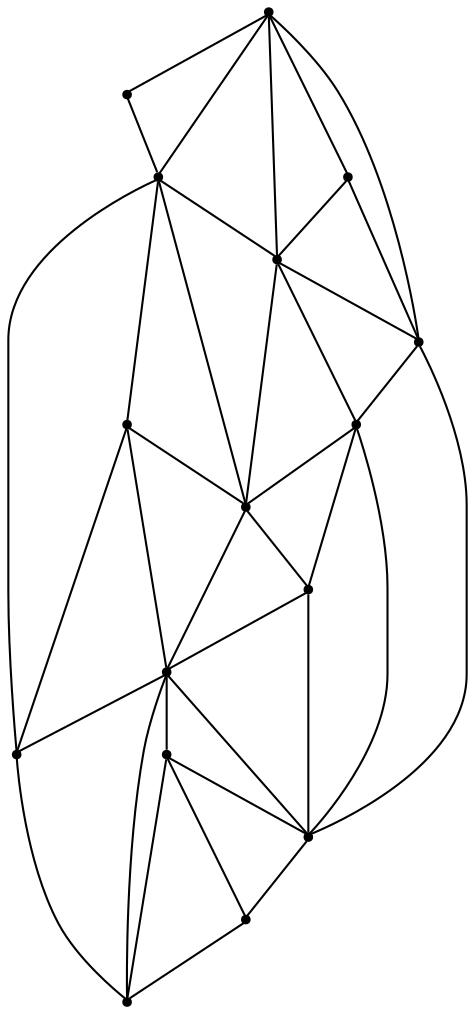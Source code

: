 graph {
  node [shape=point,comment="{\"directed\":false,\"doi\":\"10.1007/978-3-642-25878-7_29\",\"figure\":\"8\"}"]

  v0 [pos="1195.9860620833226,1012.10235570751"]
  v1 [pos="1180.1605709956038,1041.482041594677"]
  v2 [pos="1163.3341672922481,994.8496140068371"]
  v3 [pos="1154.3893300366512,1028.4174228291151"]
  v4 [pos="977.9311879323319,1149.5617863068967"]
  v5 [pos="970.4875287077653,1058.7348468837522"]
  v6 [pos="937.1475303549936,1018.4159845750723"]
  v7 [pos="925.0750479756588,1116.931524886882"]
  v8 [pos="849.5126994683365,1081.4883669064682"]
  v9 [pos="877.9736783278348,936.0277984215279"]
  v10 [pos="779.3923122159238,874.6431158733301"]
  v11 [pos="767.7577370597811,920.5252003150285"]
  v12 [pos="632.6461783867342,930.7143515324112"]
  v13 [pos="630.3943477093806,1072.9245352497105"]
  v14 [pos="577.8509531758386,942.9663105176605"]
  v15 [pos="533.7520588978408,1009.6645035433771"]

  v0 -- v1 [id="-1",pos="1195.9860620833226,1012.10235570751 1180.1605709956038,1041.482041594677 1180.1605709956038,1041.482041594677 1180.1605709956038,1041.482041594677"]
  v15 -- v13 [id="-2",pos="533.7520588978408,1009.6645035433771 630.3943477093806,1072.9245352497105 630.3943477093806,1072.9245352497105 630.3943477093806,1072.9245352497105"]
  v14 -- v10 [id="-3",pos="577.8509531758386,942.9663105176605 779.3923122159238,874.6431158733301 779.3923122159238,874.6431158733301 779.3923122159238,874.6431158733301"]
  v14 -- v11 [id="-4",pos="577.8509531758386,942.9663105176605 767.7577370597811,920.5252003150285 767.7577370597811,920.5252003150285 767.7577370597811,920.5252003150285"]
  v14 -- v12 [id="-5",pos="577.8509531758386,942.9663105176605 632.6461783867342,930.7143515324112 632.6461783867342,930.7143515324112 632.6461783867342,930.7143515324112"]
  v14 -- v13 [id="-6",pos="577.8509531758386,942.9663105176605 630.3943477093806,1072.9245352497105 630.3943477093806,1072.9245352497105 630.3943477093806,1072.9245352497105"]
  v14 -- v15 [id="-7",pos="577.8509531758386,942.9663105176605 533.7520588978408,1009.6645035433771 533.7520588978408,1009.6645035433771 533.7520588978408,1009.6645035433771"]
  v13 -- v7 [id="-8",pos="630.3943477093806,1072.9245352497105 925.0750479756588,1116.931524886882 925.0750479756588,1116.931524886882 925.0750479756588,1116.931524886882"]
  v13 -- v8 [id="-9",pos="630.3943477093806,1072.9245352497105 849.5126994683365,1081.4883669064682 849.5126994683365,1081.4883669064682 849.5126994683365,1081.4883669064682"]
  v13 -- v4 [id="-10",pos="630.3943477093806,1072.9245352497105 977.9311879323319,1149.5617863068967 977.9311879323319,1149.5617863068967 977.9311879323319,1149.5617863068967"]
  v13 -- v11 [id="-11",pos="630.3943477093806,1072.9245352497105 767.7577370597811,920.5252003150285 767.7577370597811,920.5252003150285 767.7577370597811,920.5252003150285"]
  v12 -- v10 [id="-12",pos="632.6461783867342,930.7143515324112 779.3923122159238,874.6431158733301 779.3923122159238,874.6431158733301 779.3923122159238,874.6431158733301"]
  v12 -- v11 [id="-13",pos="632.6461783867342,930.7143515324112 767.7577370597811,920.5252003150285 767.7577370597811,920.5252003150285 767.7577370597811,920.5252003150285"]
  v11 -- v10 [id="-14",pos="767.7577370597811,920.5252003150285 779.3923122159238,874.6431158733301 779.3923122159238,874.6431158733301 779.3923122159238,874.6431158733301"]
  v11 -- v9 [id="-15",pos="767.7577370597811,920.5252003150285 877.9736783278348,936.0277984215279 877.9736783278348,936.0277984215279 877.9736783278348,936.0277984215279"]
  v11 -- v8 [id="-16",pos="767.7577370597811,920.5252003150285 849.5126994683365,1081.4883669064682 849.5126994683365,1081.4883669064682 849.5126994683365,1081.4883669064682"]
  v10 -- v9 [id="-17",pos="779.3923122159238,874.6431158733301 877.9736783278348,936.0277984215279 877.9736783278348,936.0277984215279 877.9736783278348,936.0277984215279"]
  v10 -- v2 [id="-18",pos="779.3923122159238,874.6431158733301 1163.3341672922481,994.8496140068371 1163.3341672922481,994.8496140068371 1163.3341672922481,994.8496140068371"]
  v8 -- v6 [id="-19",pos="849.5126994683365,1081.4883669064682 937.1475303549936,1018.4159845750723 937.1475303549936,1018.4159845750723 937.1475303549936,1018.4159845750723"]
  v8 -- v5 [id="-20",pos="849.5126994683365,1081.4883669064682 970.4875287077653,1058.7348468837522 970.4875287077653,1058.7348468837522 970.4875287077653,1058.7348468837522"]
  v9 -- v2 [id="-21",pos="877.9736783278348,936.0277984215279 1163.3341672922481,994.8496140068371 1163.3341672922481,994.8496140068371 1163.3341672922481,994.8496140068371"]
  v9 -- v8 [id="-22",pos="877.9736783278348,936.0277984215279 849.5126994683365,1081.4883669064682 849.5126994683365,1081.4883669064682 849.5126994683365,1081.4883669064682"]
  v9 -- v6 [id="-23",pos="877.9736783278348,936.0277984215279 937.1475303549936,1018.4159845750723 937.1475303549936,1018.4159845750723 937.1475303549936,1018.4159845750723"]
  v7 -- v5 [id="-24",pos="925.0750479756588,1116.931524886882 970.4875287077653,1058.7348468837522 970.4875287077653,1058.7348468837522 970.4875287077653,1058.7348468837522"]
  v7 -- v8 [id="-25",pos="925.0750479756588,1116.931524886882 849.5126994683365,1081.4883669064682 849.5126994683365,1081.4883669064682 849.5126994683365,1081.4883669064682"]
  v7 -- v4 [id="-26",pos="925.0750479756588,1116.931524886882 977.9311879323319,1149.5617863068967 977.9311879323319,1149.5617863068967 977.9311879323319,1149.5617863068967"]
  v6 -- v2 [id="-27",pos="937.1475303549936,1018.4159845750723 1163.3341672922481,994.8496140068371 1163.3341672922481,994.8496140068371 1163.3341672922481,994.8496140068371"]
  v6 -- v5 [id="-28",pos="937.1475303549936,1018.4159845750723 970.4875287077653,1058.7348468837522 970.4875287077653,1058.7348468837522 970.4875287077653,1058.7348468837522"]
  v5 -- v1 [id="-29",pos="970.4875287077653,1058.7348468837522 1180.1605709956038,1041.482041594677 1180.1605709956038,1041.482041594677 1180.1605709956038,1041.482041594677"]
  v5 -- v2 [id="-30",pos="970.4875287077653,1058.7348468837522 1163.3341672922481,994.8496140068371 1163.3341672922481,994.8496140068371 1163.3341672922481,994.8496140068371"]
  v5 -- v4 [id="-31",pos="970.4875287077653,1058.7348468837522 977.9311879323319,1149.5617863068967 977.9311879323319,1149.5617863068967 977.9311879323319,1149.5617863068967"]
  v5 -- v3 [id="-32",pos="970.4875287077653,1058.7348468837522 1154.3893300366512,1028.4174228291151 1154.3893300366512,1028.4174228291151 1154.3893300366512,1028.4174228291151"]
  v4 -- v1 [id="-33",pos="977.9311879323319,1149.5617863068967 1180.1605709956038,1041.482041594677 1180.1605709956038,1041.482041594677 1180.1605709956038,1041.482041594677"]
  v3 -- v1 [id="-34",pos="1154.3893300366512,1028.4174228291151 1180.1605709956038,1041.482041594677 1180.1605709956038,1041.482041594677 1180.1605709956038,1041.482041594677"]
  v3 -- v0 [id="-35",pos="1154.3893300366512,1028.4174228291151 1195.9860620833226,1012.10235570751 1195.9860620833226,1012.10235570751 1195.9860620833226,1012.10235570751"]
  v3 -- v2 [id="-36",pos="1154.3893300366512,1028.4174228291151 1163.3341672922481,994.8496140068371 1163.3341672922481,994.8496140068371 1163.3341672922481,994.8496140068371"]
  v2 -- v0 [id="-37",pos="1163.3341672922481,994.8496140068371 1195.9860620833226,1012.10235570751 1195.9860620833226,1012.10235570751 1195.9860620833226,1012.10235570751"]
}